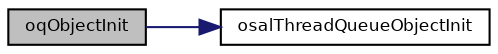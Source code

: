 digraph "oqObjectInit"
{
  bgcolor="transparent";
  edge [fontname="Helvetica",fontsize="8",labelfontname="Helvetica",labelfontsize="8"];
  node [fontname="Helvetica",fontsize="8",shape=record];
  rankdir="LR";
  Node18 [label="oqObjectInit",height=0.2,width=0.4,color="black", fillcolor="grey75", style="filled", fontcolor="black"];
  Node18 -> Node19 [color="midnightblue",fontsize="8",style="solid",fontname="Helvetica"];
  Node19 [label="osalThreadQueueObjectInit",height=0.2,width=0.4,color="black",URL="$group___o_s_a_l.html#ga345fc7214d1863e6471ae8433b995a10",tooltip="Initializes a threads queue object. "];
}
